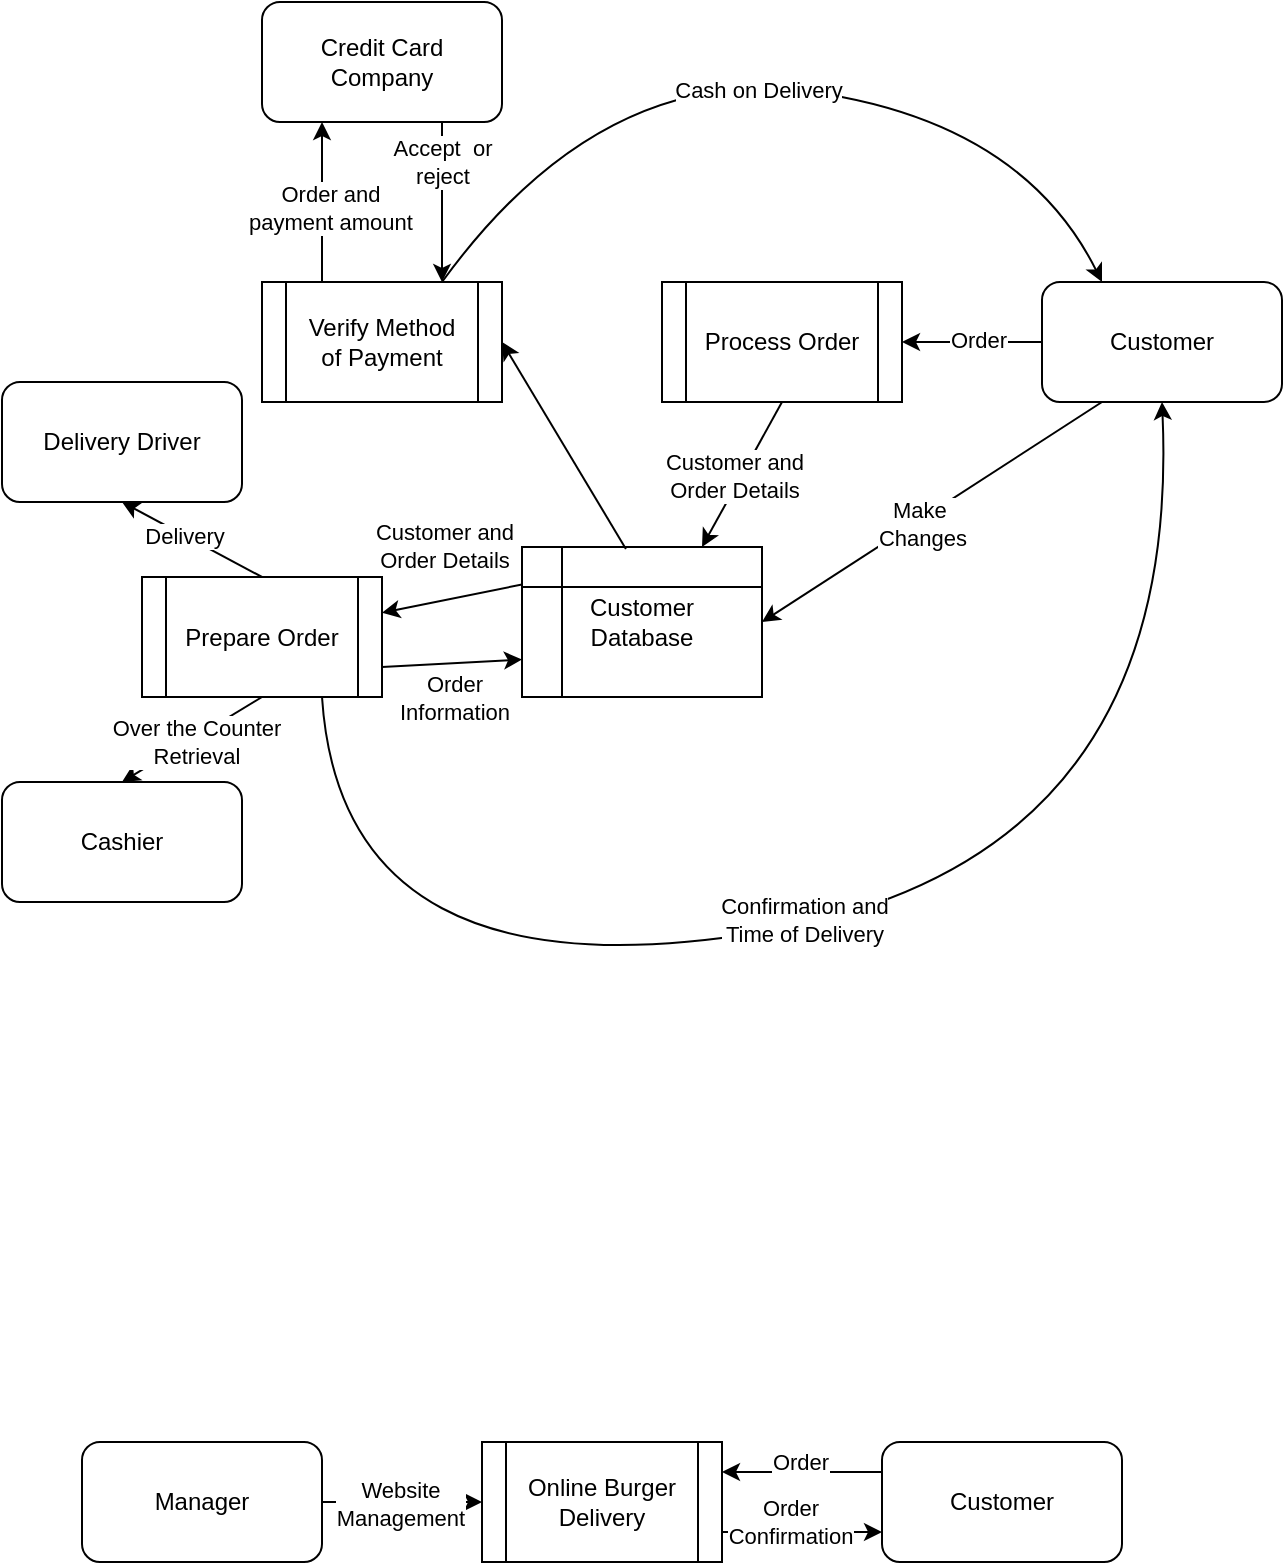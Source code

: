 <mxfile version="21.7.5" type="github">
  <diagram name="Page-1" id="s91PgzaygFrKbW3nwQNJ">
    <mxGraphModel dx="794" dy="502" grid="1" gridSize="10" guides="1" tooltips="1" connect="1" arrows="1" fold="1" page="1" pageScale="1" pageWidth="850" pageHeight="1100" math="0" shadow="0">
      <root>
        <mxCell id="0" />
        <mxCell id="1" parent="0" />
        <mxCell id="b3XS1RP67I5z88q5Yvya-1" value="Customer" style="rounded=1;whiteSpace=wrap;html=1;" vertex="1" parent="1">
          <mxGeometry x="540" y="260" width="120" height="60" as="geometry" />
        </mxCell>
        <mxCell id="b3XS1RP67I5z88q5Yvya-3" value="Customer&lt;br&gt;Database" style="shape=internalStorage;whiteSpace=wrap;html=1;backgroundOutline=1;" vertex="1" parent="1">
          <mxGeometry x="280" y="392.5" width="120" height="75" as="geometry" />
        </mxCell>
        <mxCell id="b3XS1RP67I5z88q5Yvya-4" value="Process Order" style="shape=process;whiteSpace=wrap;html=1;backgroundOutline=1;" vertex="1" parent="1">
          <mxGeometry x="350" y="260" width="120" height="60" as="geometry" />
        </mxCell>
        <mxCell id="b3XS1RP67I5z88q5Yvya-5" value="Verify Method&lt;br&gt;of Payment" style="shape=process;whiteSpace=wrap;html=1;backgroundOutline=1;" vertex="1" parent="1">
          <mxGeometry x="150" y="260" width="120" height="60" as="geometry" />
        </mxCell>
        <mxCell id="b3XS1RP67I5z88q5Yvya-6" value="Prepare Order" style="shape=process;whiteSpace=wrap;html=1;backgroundOutline=1;" vertex="1" parent="1">
          <mxGeometry x="90" y="407.5" width="120" height="60" as="geometry" />
        </mxCell>
        <mxCell id="b3XS1RP67I5z88q5Yvya-8" value="" style="endArrow=classic;html=1;rounded=0;exitX=0;exitY=0.5;exitDx=0;exitDy=0;entryX=1;entryY=0.5;entryDx=0;entryDy=0;" edge="1" parent="1" source="b3XS1RP67I5z88q5Yvya-1" target="b3XS1RP67I5z88q5Yvya-4">
          <mxGeometry width="50" height="50" relative="1" as="geometry">
            <mxPoint x="390" y="390" as="sourcePoint" />
            <mxPoint x="440" y="340" as="targetPoint" />
          </mxGeometry>
        </mxCell>
        <mxCell id="b3XS1RP67I5z88q5Yvya-9" value="Order" style="edgeLabel;html=1;align=center;verticalAlign=middle;resizable=0;points=[];" vertex="1" connectable="0" parent="b3XS1RP67I5z88q5Yvya-8">
          <mxGeometry x="-0.086" y="-1" relative="1" as="geometry">
            <mxPoint as="offset" />
          </mxGeometry>
        </mxCell>
        <mxCell id="b3XS1RP67I5z88q5Yvya-11" value="" style="endArrow=classic;html=1;rounded=0;entryX=0.75;entryY=0;entryDx=0;entryDy=0;exitX=0.5;exitY=1;exitDx=0;exitDy=0;" edge="1" parent="1" source="b3XS1RP67I5z88q5Yvya-4" target="b3XS1RP67I5z88q5Yvya-3">
          <mxGeometry width="50" height="50" relative="1" as="geometry">
            <mxPoint x="380" y="380" as="sourcePoint" />
            <mxPoint x="430" y="330" as="targetPoint" />
          </mxGeometry>
        </mxCell>
        <mxCell id="b3XS1RP67I5z88q5Yvya-24" value="Customer and&lt;br&gt;Order Details" style="edgeLabel;html=1;align=center;verticalAlign=middle;resizable=0;points=[];" vertex="1" connectable="0" parent="b3XS1RP67I5z88q5Yvya-11">
          <mxGeometry x="0.062" y="-3" relative="1" as="geometry">
            <mxPoint as="offset" />
          </mxGeometry>
        </mxCell>
        <mxCell id="b3XS1RP67I5z88q5Yvya-12" value="" style="endArrow=classic;html=1;rounded=0;exitX=0.433;exitY=0.013;exitDx=0;exitDy=0;entryX=1;entryY=0.5;entryDx=0;entryDy=0;exitPerimeter=0;" edge="1" parent="1" source="b3XS1RP67I5z88q5Yvya-3" target="b3XS1RP67I5z88q5Yvya-5">
          <mxGeometry width="50" height="50" relative="1" as="geometry">
            <mxPoint x="290" y="370" as="sourcePoint" />
            <mxPoint x="340" y="320" as="targetPoint" />
          </mxGeometry>
        </mxCell>
        <mxCell id="b3XS1RP67I5z88q5Yvya-13" value="" style="curved=1;endArrow=classic;html=1;rounded=0;exitX=0.75;exitY=0;exitDx=0;exitDy=0;entryX=0.25;entryY=0;entryDx=0;entryDy=0;" edge="1" parent="1" source="b3XS1RP67I5z88q5Yvya-5" target="b3XS1RP67I5z88q5Yvya-1">
          <mxGeometry width="50" height="50" relative="1" as="geometry">
            <mxPoint x="350" y="210" as="sourcePoint" />
            <mxPoint x="400" y="160" as="targetPoint" />
            <Array as="points">
              <mxPoint x="320" y="150" />
              <mxPoint x="530" y="180" />
            </Array>
          </mxGeometry>
        </mxCell>
        <mxCell id="b3XS1RP67I5z88q5Yvya-14" value="Cash on Delivery" style="edgeLabel;html=1;align=center;verticalAlign=middle;resizable=0;points=[];" vertex="1" connectable="0" parent="b3XS1RP67I5z88q5Yvya-13">
          <mxGeometry x="0.072" y="-2" relative="1" as="geometry">
            <mxPoint x="-19" y="-2" as="offset" />
          </mxGeometry>
        </mxCell>
        <mxCell id="b3XS1RP67I5z88q5Yvya-15" value="Credit Card &lt;br&gt;Company" style="rounded=1;whiteSpace=wrap;html=1;" vertex="1" parent="1">
          <mxGeometry x="150" y="120" width="120" height="60" as="geometry" />
        </mxCell>
        <mxCell id="b3XS1RP67I5z88q5Yvya-16" value="" style="endArrow=classic;html=1;rounded=0;exitX=0.25;exitY=0;exitDx=0;exitDy=0;entryX=0.25;entryY=1;entryDx=0;entryDy=0;" edge="1" parent="1" source="b3XS1RP67I5z88q5Yvya-5" target="b3XS1RP67I5z88q5Yvya-15">
          <mxGeometry width="50" height="50" relative="1" as="geometry">
            <mxPoint x="190" y="290" as="sourcePoint" />
            <mxPoint x="240" y="240" as="targetPoint" />
          </mxGeometry>
        </mxCell>
        <mxCell id="b3XS1RP67I5z88q5Yvya-18" value="Order and &lt;br&gt;payment amount" style="edgeLabel;html=1;align=center;verticalAlign=middle;resizable=0;points=[];" vertex="1" connectable="0" parent="b3XS1RP67I5z88q5Yvya-16">
          <mxGeometry x="-0.075" y="-4" relative="1" as="geometry">
            <mxPoint as="offset" />
          </mxGeometry>
        </mxCell>
        <mxCell id="b3XS1RP67I5z88q5Yvya-17" value="" style="endArrow=classic;html=1;rounded=0;exitX=0.75;exitY=1;exitDx=0;exitDy=0;entryX=0.75;entryY=0;entryDx=0;entryDy=0;" edge="1" parent="1" source="b3XS1RP67I5z88q5Yvya-15" target="b3XS1RP67I5z88q5Yvya-5">
          <mxGeometry width="50" height="50" relative="1" as="geometry">
            <mxPoint x="190" y="290" as="sourcePoint" />
            <mxPoint x="240" y="240" as="targetPoint" />
          </mxGeometry>
        </mxCell>
        <mxCell id="b3XS1RP67I5z88q5Yvya-19" value="Accept&amp;nbsp; or&lt;br&gt;reject" style="edgeLabel;html=1;align=center;verticalAlign=middle;resizable=0;points=[];" vertex="1" connectable="0" parent="b3XS1RP67I5z88q5Yvya-17">
          <mxGeometry x="-0.6" y="5" relative="1" as="geometry">
            <mxPoint x="-5" y="4" as="offset" />
          </mxGeometry>
        </mxCell>
        <mxCell id="b3XS1RP67I5z88q5Yvya-20" value="" style="curved=1;endArrow=classic;html=1;rounded=0;exitX=0.75;exitY=1;exitDx=0;exitDy=0;entryX=0.5;entryY=1;entryDx=0;entryDy=0;" edge="1" parent="1" source="b3XS1RP67I5z88q5Yvya-6" target="b3XS1RP67I5z88q5Yvya-1">
          <mxGeometry width="50" height="50" relative="1" as="geometry">
            <mxPoint x="360" y="600" as="sourcePoint" />
            <mxPoint x="410" y="550" as="targetPoint" />
            <Array as="points">
              <mxPoint x="190" y="620" />
              <mxPoint x="610" y="550" />
            </Array>
          </mxGeometry>
        </mxCell>
        <mxCell id="b3XS1RP67I5z88q5Yvya-21" value="Confirmation and&lt;br&gt;Time of Delivery" style="edgeLabel;html=1;align=center;verticalAlign=middle;resizable=0;points=[];" vertex="1" connectable="0" parent="b3XS1RP67I5z88q5Yvya-20">
          <mxGeometry x="-0.042" y="3" relative="1" as="geometry">
            <mxPoint as="offset" />
          </mxGeometry>
        </mxCell>
        <mxCell id="b3XS1RP67I5z88q5Yvya-22" value="" style="endArrow=classic;html=1;rounded=0;exitX=1;exitY=0.75;exitDx=0;exitDy=0;entryX=0;entryY=0.75;entryDx=0;entryDy=0;" edge="1" parent="1" source="b3XS1RP67I5z88q5Yvya-6" target="b3XS1RP67I5z88q5Yvya-3">
          <mxGeometry width="50" height="50" relative="1" as="geometry">
            <mxPoint x="220" y="460" as="sourcePoint" />
            <mxPoint x="270" y="410" as="targetPoint" />
          </mxGeometry>
        </mxCell>
        <mxCell id="b3XS1RP67I5z88q5Yvya-23" value="Order &lt;br&gt;Information" style="edgeLabel;html=1;align=center;verticalAlign=middle;resizable=0;points=[];" vertex="1" connectable="0" parent="b3XS1RP67I5z88q5Yvya-22">
          <mxGeometry x="0.028" relative="1" as="geometry">
            <mxPoint y="17" as="offset" />
          </mxGeometry>
        </mxCell>
        <mxCell id="b3XS1RP67I5z88q5Yvya-26" value="Delivery Driver" style="rounded=1;whiteSpace=wrap;html=1;" vertex="1" parent="1">
          <mxGeometry x="20" y="310" width="120" height="60" as="geometry" />
        </mxCell>
        <mxCell id="b3XS1RP67I5z88q5Yvya-27" value="Cashier" style="rounded=1;whiteSpace=wrap;html=1;" vertex="1" parent="1">
          <mxGeometry x="20" y="510" width="120" height="60" as="geometry" />
        </mxCell>
        <mxCell id="b3XS1RP67I5z88q5Yvya-28" value="" style="endArrow=classic;html=1;rounded=0;exitX=0.5;exitY=0;exitDx=0;exitDy=0;entryX=0.5;entryY=1;entryDx=0;entryDy=0;" edge="1" parent="1" source="b3XS1RP67I5z88q5Yvya-6" target="b3XS1RP67I5z88q5Yvya-26">
          <mxGeometry width="50" height="50" relative="1" as="geometry">
            <mxPoint x="310" y="390" as="sourcePoint" />
            <mxPoint x="360" y="340" as="targetPoint" />
          </mxGeometry>
        </mxCell>
        <mxCell id="b3XS1RP67I5z88q5Yvya-30" value="Delivery" style="edgeLabel;html=1;align=center;verticalAlign=middle;resizable=0;points=[];" vertex="1" connectable="0" parent="b3XS1RP67I5z88q5Yvya-28">
          <mxGeometry x="0.121" y="-1" relative="1" as="geometry">
            <mxPoint y="1" as="offset" />
          </mxGeometry>
        </mxCell>
        <mxCell id="b3XS1RP67I5z88q5Yvya-29" value="" style="endArrow=classic;html=1;rounded=0;exitX=0.5;exitY=1;exitDx=0;exitDy=0;entryX=0.5;entryY=0;entryDx=0;entryDy=0;" edge="1" parent="1" source="b3XS1RP67I5z88q5Yvya-6" target="b3XS1RP67I5z88q5Yvya-27">
          <mxGeometry width="50" height="50" relative="1" as="geometry">
            <mxPoint x="310" y="390" as="sourcePoint" />
            <mxPoint x="360" y="340" as="targetPoint" />
          </mxGeometry>
        </mxCell>
        <mxCell id="b3XS1RP67I5z88q5Yvya-31" value="Over the Counter&lt;br&gt;Retrieval" style="edgeLabel;html=1;align=center;verticalAlign=middle;resizable=0;points=[];" vertex="1" connectable="0" parent="b3XS1RP67I5z88q5Yvya-29">
          <mxGeometry x="-0.026" y="2" relative="1" as="geometry">
            <mxPoint as="offset" />
          </mxGeometry>
        </mxCell>
        <mxCell id="b3XS1RP67I5z88q5Yvya-32" value="" style="endArrow=classic;html=1;rounded=0;exitX=0;exitY=0.25;exitDx=0;exitDy=0;" edge="1" parent="1" source="b3XS1RP67I5z88q5Yvya-3" target="b3XS1RP67I5z88q5Yvya-6">
          <mxGeometry width="50" height="50" relative="1" as="geometry">
            <mxPoint x="310" y="390" as="sourcePoint" />
            <mxPoint x="360" y="340" as="targetPoint" />
          </mxGeometry>
        </mxCell>
        <mxCell id="b3XS1RP67I5z88q5Yvya-33" value="Customer and&lt;br&gt;Order Details" style="edgeLabel;html=1;align=center;verticalAlign=middle;resizable=0;points=[];" vertex="1" connectable="0" parent="b3XS1RP67I5z88q5Yvya-32">
          <mxGeometry x="0.108" y="-1" relative="1" as="geometry">
            <mxPoint y="-26" as="offset" />
          </mxGeometry>
        </mxCell>
        <mxCell id="b3XS1RP67I5z88q5Yvya-34" value="Customer" style="rounded=1;whiteSpace=wrap;html=1;" vertex="1" parent="1">
          <mxGeometry x="460" y="840" width="120" height="60" as="geometry" />
        </mxCell>
        <mxCell id="b3XS1RP67I5z88q5Yvya-36" value="Manager" style="rounded=1;whiteSpace=wrap;html=1;" vertex="1" parent="1">
          <mxGeometry x="60" y="840" width="120" height="60" as="geometry" />
        </mxCell>
        <mxCell id="b3XS1RP67I5z88q5Yvya-37" value="Online Burger&lt;br&gt;Delivery" style="shape=process;whiteSpace=wrap;html=1;backgroundOutline=1;" vertex="1" parent="1">
          <mxGeometry x="260" y="840" width="120" height="60" as="geometry" />
        </mxCell>
        <mxCell id="b3XS1RP67I5z88q5Yvya-38" value="" style="endArrow=classic;html=1;rounded=0;exitX=0;exitY=0.25;exitDx=0;exitDy=0;entryX=1;entryY=0.25;entryDx=0;entryDy=0;" edge="1" parent="1" source="b3XS1RP67I5z88q5Yvya-34" target="b3XS1RP67I5z88q5Yvya-37">
          <mxGeometry width="50" height="50" relative="1" as="geometry">
            <mxPoint x="310" y="890" as="sourcePoint" />
            <mxPoint x="360" y="840" as="targetPoint" />
          </mxGeometry>
        </mxCell>
        <mxCell id="b3XS1RP67I5z88q5Yvya-45" value="Order" style="edgeLabel;html=1;align=center;verticalAlign=middle;resizable=0;points=[];" vertex="1" connectable="0" parent="b3XS1RP67I5z88q5Yvya-38">
          <mxGeometry x="-0.067" y="1" relative="1" as="geometry">
            <mxPoint x="-4" y="-6" as="offset" />
          </mxGeometry>
        </mxCell>
        <mxCell id="b3XS1RP67I5z88q5Yvya-41" value="" style="endArrow=classic;html=1;rounded=0;exitX=1;exitY=0.75;exitDx=0;exitDy=0;entryX=0;entryY=0.75;entryDx=0;entryDy=0;" edge="1" parent="1" source="b3XS1RP67I5z88q5Yvya-37" target="b3XS1RP67I5z88q5Yvya-34">
          <mxGeometry width="50" height="50" relative="1" as="geometry">
            <mxPoint x="435" y="865" as="sourcePoint" />
            <mxPoint x="390" y="865" as="targetPoint" />
          </mxGeometry>
        </mxCell>
        <mxCell id="b3XS1RP67I5z88q5Yvya-46" value="Order&lt;br&gt;Confirmation" style="edgeLabel;html=1;align=center;verticalAlign=middle;resizable=0;points=[];" vertex="1" connectable="0" parent="b3XS1RP67I5z88q5Yvya-41">
          <mxGeometry x="-0.289" y="1" relative="1" as="geometry">
            <mxPoint x="5" y="-4" as="offset" />
          </mxGeometry>
        </mxCell>
        <mxCell id="b3XS1RP67I5z88q5Yvya-51" value="" style="endArrow=classic;html=1;rounded=0;exitX=0.25;exitY=1;exitDx=0;exitDy=0;entryX=1;entryY=0.5;entryDx=0;entryDy=0;" edge="1" parent="1" source="b3XS1RP67I5z88q5Yvya-1" target="b3XS1RP67I5z88q5Yvya-3">
          <mxGeometry width="50" height="50" relative="1" as="geometry">
            <mxPoint x="310" y="390" as="sourcePoint" />
            <mxPoint x="360" y="340" as="targetPoint" />
          </mxGeometry>
        </mxCell>
        <mxCell id="b3XS1RP67I5z88q5Yvya-52" value="Make&amp;nbsp;&lt;br&gt;Changes" style="edgeLabel;html=1;align=center;verticalAlign=middle;resizable=0;points=[];" vertex="1" connectable="0" parent="b3XS1RP67I5z88q5Yvya-51">
          <mxGeometry x="-0.202" y="-2" relative="1" as="geometry">
            <mxPoint x="-21" y="18" as="offset" />
          </mxGeometry>
        </mxCell>
        <mxCell id="b3XS1RP67I5z88q5Yvya-54" value="" style="endArrow=classic;html=1;rounded=0;exitX=1;exitY=0.5;exitDx=0;exitDy=0;entryX=0;entryY=0.5;entryDx=0;entryDy=0;" edge="1" parent="1" source="b3XS1RP67I5z88q5Yvya-36" target="b3XS1RP67I5z88q5Yvya-37">
          <mxGeometry width="50" height="50" relative="1" as="geometry">
            <mxPoint x="310" y="790" as="sourcePoint" />
            <mxPoint x="360" y="740" as="targetPoint" />
          </mxGeometry>
        </mxCell>
        <mxCell id="b3XS1RP67I5z88q5Yvya-55" value="Website&lt;br&gt;Management" style="edgeLabel;html=1;align=center;verticalAlign=middle;resizable=0;points=[];" vertex="1" connectable="0" parent="b3XS1RP67I5z88q5Yvya-54">
          <mxGeometry x="-0.025" y="-1" relative="1" as="geometry">
            <mxPoint as="offset" />
          </mxGeometry>
        </mxCell>
      </root>
    </mxGraphModel>
  </diagram>
</mxfile>

